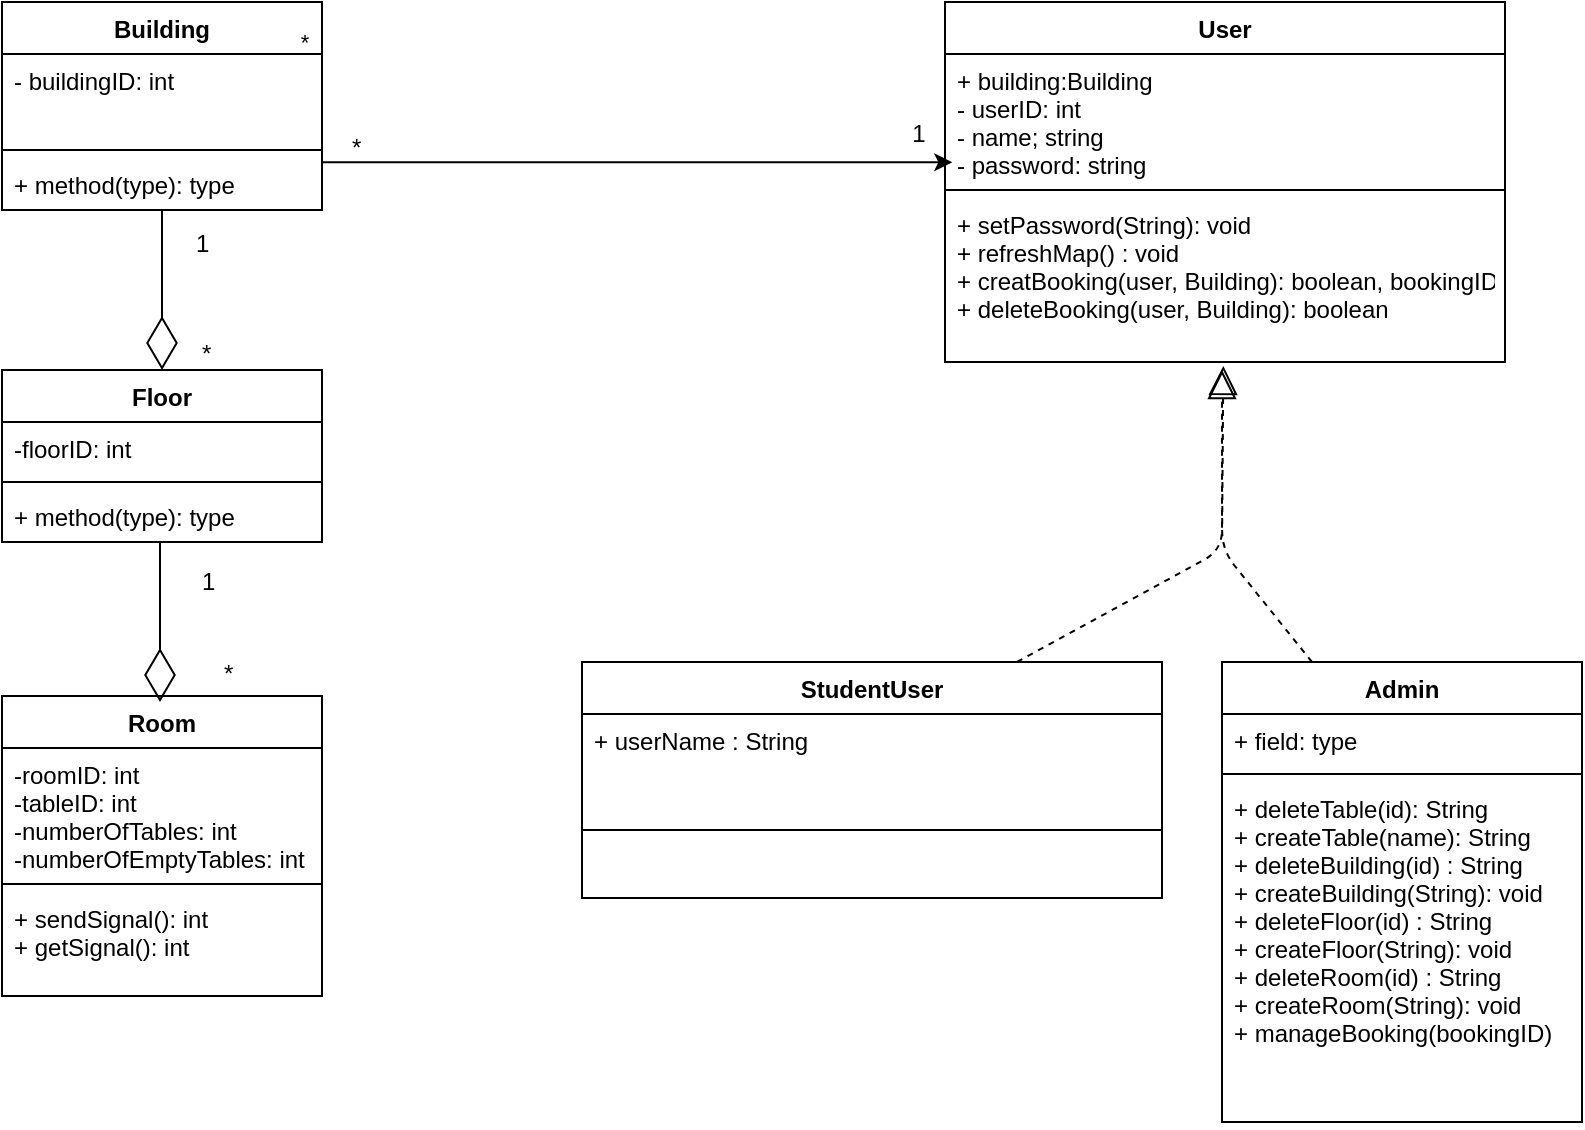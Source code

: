<mxfile version="10.5.8" type="github"><diagram id="rTUIbsL52zfI17CwxYy-" name="Page-1"><mxGraphModel dx="862" dy="416" grid="1" gridSize="10" guides="1" tooltips="1" connect="1" arrows="1" fold="1" page="1" pageScale="1" pageWidth="827" pageHeight="1169" math="0" shadow="0"><root><mxCell id="0"/><mxCell id="1" parent="0"/><mxCell id="a0J-lWOoTGamnd43DU0Q-1" value="Building" style="swimlane;fontStyle=1;align=center;verticalAlign=top;childLayout=stackLayout;horizontal=1;startSize=26;horizontalStack=0;resizeParent=1;resizeParentMax=0;resizeLast=0;collapsible=1;marginBottom=0;labelBackgroundColor=none;" parent="1" vertex="1"><mxGeometry x="20" y="16" width="160" height="104" as="geometry"/></mxCell><mxCell id="a0J-lWOoTGamnd43DU0Q-2" value="- buildingID: int&#10;" style="text;strokeColor=none;fillColor=none;align=left;verticalAlign=top;spacingLeft=4;spacingRight=4;overflow=hidden;rotatable=0;points=[[0,0.5],[1,0.5]];portConstraint=eastwest;labelBackgroundColor=none;" parent="a0J-lWOoTGamnd43DU0Q-1" vertex="1"><mxGeometry y="26" width="160" height="44" as="geometry"/></mxCell><mxCell id="a0J-lWOoTGamnd43DU0Q-3" value="" style="line;strokeWidth=1;fillColor=none;align=left;verticalAlign=middle;spacingTop=-1;spacingLeft=3;spacingRight=3;rotatable=0;labelPosition=right;points=[];portConstraint=eastwest;labelBackgroundColor=none;" parent="a0J-lWOoTGamnd43DU0Q-1" vertex="1"><mxGeometry y="70" width="160" height="8" as="geometry"/></mxCell><mxCell id="a0J-lWOoTGamnd43DU0Q-4" value="+ method(type): type" style="text;strokeColor=none;fillColor=none;align=left;verticalAlign=top;spacingLeft=4;spacingRight=4;overflow=hidden;rotatable=0;points=[[0,0.5],[1,0.5]];portConstraint=eastwest;labelBackgroundColor=none;" parent="a0J-lWOoTGamnd43DU0Q-1" vertex="1"><mxGeometry y="78" width="160" height="26" as="geometry"/></mxCell><mxCell id="a0J-lWOoTGamnd43DU0Q-5" value="Room&#10;&#10;" style="swimlane;fontStyle=1;align=center;verticalAlign=top;childLayout=stackLayout;horizontal=1;startSize=26;horizontalStack=0;resizeParent=1;resizeParentMax=0;resizeLast=0;collapsible=1;marginBottom=0;labelBackgroundColor=none;" parent="1" vertex="1"><mxGeometry x="20" y="363" width="160" height="150" as="geometry"/></mxCell><mxCell id="a0J-lWOoTGamnd43DU0Q-6" value="-roomID: int&#10;-tableID: int&#10;-numberOfTables: int&#10;-numberOfEmptyTables: int" style="text;strokeColor=none;fillColor=none;align=left;verticalAlign=top;spacingLeft=4;spacingRight=4;overflow=hidden;rotatable=0;points=[[0,0.5],[1,0.5]];portConstraint=eastwest;labelBackgroundColor=none;" parent="a0J-lWOoTGamnd43DU0Q-5" vertex="1"><mxGeometry y="26" width="160" height="64" as="geometry"/></mxCell><mxCell id="a0J-lWOoTGamnd43DU0Q-7" value="" style="line;strokeWidth=1;fillColor=none;align=left;verticalAlign=middle;spacingTop=-1;spacingLeft=3;spacingRight=3;rotatable=0;labelPosition=right;points=[];portConstraint=eastwest;labelBackgroundColor=none;" parent="a0J-lWOoTGamnd43DU0Q-5" vertex="1"><mxGeometry y="90" width="160" height="8" as="geometry"/></mxCell><mxCell id="a0J-lWOoTGamnd43DU0Q-8" value="+ sendSignal(): int&#10;+ getSignal(): int&#10;&#10;" style="text;strokeColor=none;fillColor=none;align=left;verticalAlign=top;spacingLeft=4;spacingRight=4;overflow=hidden;rotatable=0;points=[[0,0.5],[1,0.5]];portConstraint=eastwest;labelBackgroundColor=none;" parent="a0J-lWOoTGamnd43DU0Q-5" vertex="1"><mxGeometry y="98" width="160" height="52" as="geometry"/></mxCell><mxCell id="a0J-lWOoTGamnd43DU0Q-9" value="" style="endArrow=diamondThin;endFill=0;endSize=24;html=1;exitX=0.5;exitY=1;exitDx=0;exitDy=0;exitPerimeter=0;labelBackgroundColor=none;" parent="1" source="a0J-lWOoTGamnd43DU0Q-4" edge="1"><mxGeometry width="160" relative="1" as="geometry"><mxPoint x="100" y="130" as="sourcePoint"/><mxPoint x="100" y="200" as="targetPoint"/></mxGeometry></mxCell><mxCell id="a0J-lWOoTGamnd43DU0Q-10" value="Floor" style="swimlane;fontStyle=1;align=center;verticalAlign=top;childLayout=stackLayout;horizontal=1;startSize=26;horizontalStack=0;resizeParent=1;resizeParentMax=0;resizeLast=0;collapsible=1;marginBottom=0;labelBackgroundColor=none;" parent="1" vertex="1"><mxGeometry x="20" y="200" width="160" height="86" as="geometry"/></mxCell><mxCell id="a0J-lWOoTGamnd43DU0Q-11" value="-floorID: int&#10;&#10;" style="text;strokeColor=none;fillColor=none;align=left;verticalAlign=top;spacingLeft=4;spacingRight=4;overflow=hidden;rotatable=0;points=[[0,0.5],[1,0.5]];portConstraint=eastwest;labelBackgroundColor=none;" parent="a0J-lWOoTGamnd43DU0Q-10" vertex="1"><mxGeometry y="26" width="160" height="26" as="geometry"/></mxCell><mxCell id="a0J-lWOoTGamnd43DU0Q-12" value="" style="line;strokeWidth=1;fillColor=none;align=left;verticalAlign=middle;spacingTop=-1;spacingLeft=3;spacingRight=3;rotatable=0;labelPosition=right;points=[];portConstraint=eastwest;labelBackgroundColor=none;" parent="a0J-lWOoTGamnd43DU0Q-10" vertex="1"><mxGeometry y="52" width="160" height="8" as="geometry"/></mxCell><mxCell id="a0J-lWOoTGamnd43DU0Q-13" value="+ method(type): type" style="text;strokeColor=none;fillColor=none;align=left;verticalAlign=top;spacingLeft=4;spacingRight=4;overflow=hidden;rotatable=0;points=[[0,0.5],[1,0.5]];portConstraint=eastwest;labelBackgroundColor=none;" parent="a0J-lWOoTGamnd43DU0Q-10" vertex="1"><mxGeometry y="60" width="160" height="26" as="geometry"/></mxCell><mxCell id="a0J-lWOoTGamnd43DU0Q-14" value="" style="endArrow=diamondThin;endFill=0;endSize=24;html=1;exitX=0.5;exitY=1;exitDx=0;exitDy=0;exitPerimeter=0;labelBackgroundColor=none;" parent="1" edge="1"><mxGeometry width="160" relative="1" as="geometry"><mxPoint x="99" y="286" as="sourcePoint"/><mxPoint x="99" y="366" as="targetPoint"/></mxGeometry></mxCell><mxCell id="a0J-lWOoTGamnd43DU0Q-15" value="User&#10;&#10;" style="swimlane;fontStyle=1;align=center;verticalAlign=top;childLayout=stackLayout;horizontal=1;startSize=26;horizontalStack=0;resizeParent=1;resizeParentMax=0;resizeLast=0;collapsible=1;marginBottom=0;labelBackgroundColor=none;" parent="1" vertex="1"><mxGeometry x="491.5" y="16" width="280" height="180" as="geometry"/></mxCell><mxCell id="a0J-lWOoTGamnd43DU0Q-16" value="+ building:Building&#10;- userID: int&#10;- name; string&#10;- password: string&#10;" style="text;strokeColor=none;fillColor=none;align=left;verticalAlign=top;spacingLeft=4;spacingRight=4;overflow=hidden;rotatable=0;points=[[0,0.5],[1,0.5]];portConstraint=eastwest;labelBackgroundColor=none;" parent="a0J-lWOoTGamnd43DU0Q-15" vertex="1"><mxGeometry y="26" width="280" height="64" as="geometry"/></mxCell><mxCell id="a0J-lWOoTGamnd43DU0Q-17" value="" style="line;strokeWidth=1;fillColor=none;align=left;verticalAlign=middle;spacingTop=-1;spacingLeft=3;spacingRight=3;rotatable=0;labelPosition=right;points=[];portConstraint=eastwest;labelBackgroundColor=none;" parent="a0J-lWOoTGamnd43DU0Q-15" vertex="1"><mxGeometry y="90" width="280" height="8" as="geometry"/></mxCell><mxCell id="a0J-lWOoTGamnd43DU0Q-18" value="+ setPassword(String): void&#10;+ refreshMap() : void&#10;+ creatBooking(user, Building): boolean, bookingID&#10;+ deleteBooking(user, Building): boolean&#10;&#10;" style="text;strokeColor=none;fillColor=none;align=left;verticalAlign=top;spacingLeft=4;spacingRight=4;overflow=hidden;rotatable=0;points=[[0,0.5],[1,0.5]];portConstraint=eastwest;labelBackgroundColor=none;" parent="a0J-lWOoTGamnd43DU0Q-15" vertex="1"><mxGeometry y="98" width="280" height="82" as="geometry"/></mxCell><mxCell id="a0J-lWOoTGamnd43DU0Q-19" value="Admin&#10;" style="swimlane;fontStyle=1;align=center;verticalAlign=top;childLayout=stackLayout;horizontal=1;startSize=26;horizontalStack=0;resizeParent=1;resizeParentMax=0;resizeLast=0;collapsible=1;marginBottom=0;labelBackgroundColor=none;" parent="1" vertex="1"><mxGeometry x="630" y="346" width="180" height="230" as="geometry"/></mxCell><mxCell id="a0J-lWOoTGamnd43DU0Q-20" value="+ field: type" style="text;strokeColor=none;fillColor=none;align=left;verticalAlign=top;spacingLeft=4;spacingRight=4;overflow=hidden;rotatable=0;points=[[0,0.5],[1,0.5]];portConstraint=eastwest;labelBackgroundColor=none;" parent="a0J-lWOoTGamnd43DU0Q-19" vertex="1"><mxGeometry y="26" width="180" height="26" as="geometry"/></mxCell><mxCell id="a0J-lWOoTGamnd43DU0Q-21" value="" style="line;strokeWidth=1;fillColor=none;align=left;verticalAlign=middle;spacingTop=-1;spacingLeft=3;spacingRight=3;rotatable=0;labelPosition=right;points=[];portConstraint=eastwest;labelBackgroundColor=none;" parent="a0J-lWOoTGamnd43DU0Q-19" vertex="1"><mxGeometry y="52" width="180" height="8" as="geometry"/></mxCell><mxCell id="a0J-lWOoTGamnd43DU0Q-22" value="+ deleteTable(id): String&#10;+ createTable(name): String&#10;+ deleteBuilding(id) : String&#10;+ createBuilding(String): void&#10;+ deleteFloor(id) : String&#10;+ createFloor(String): void&#10;+ deleteRoom(id) : String&#10;+ createRoom(String): void&#10;+ manageBooking(bookingID)&#10;&#10;" style="text;strokeColor=none;fillColor=none;align=left;verticalAlign=top;spacingLeft=4;spacingRight=4;overflow=hidden;rotatable=0;points=[[0,0.5],[1,0.5]];portConstraint=eastwest;labelBackgroundColor=none;" parent="a0J-lWOoTGamnd43DU0Q-19" vertex="1"><mxGeometry y="60" width="180" height="170" as="geometry"/></mxCell><mxCell id="a0J-lWOoTGamnd43DU0Q-23" value="StudentUser&#10;" style="swimlane;fontStyle=1;align=center;verticalAlign=top;childLayout=stackLayout;horizontal=1;startSize=26;horizontalStack=0;resizeParent=1;resizeParentMax=0;resizeLast=0;collapsible=1;marginBottom=0;labelBackgroundColor=none;" parent="1" vertex="1"><mxGeometry x="310" y="346" width="290" height="118" as="geometry"/></mxCell><mxCell id="a0J-lWOoTGamnd43DU0Q-24" value="+ userName : String" style="text;strokeColor=none;fillColor=none;align=left;verticalAlign=top;spacingLeft=4;spacingRight=4;overflow=hidden;rotatable=0;points=[[0,0.5],[1,0.5]];portConstraint=eastwest;labelBackgroundColor=none;" parent="a0J-lWOoTGamnd43DU0Q-23" vertex="1"><mxGeometry y="26" width="290" height="24" as="geometry"/></mxCell><mxCell id="a0J-lWOoTGamnd43DU0Q-25" value="" style="line;strokeWidth=1;fillColor=none;align=left;verticalAlign=middle;spacingTop=-1;spacingLeft=3;spacingRight=3;rotatable=0;labelPosition=right;points=[];portConstraint=eastwest;labelBackgroundColor=none;" parent="a0J-lWOoTGamnd43DU0Q-23" vertex="1"><mxGeometry y="50" width="290" height="68" as="geometry"/></mxCell><mxCell id="a0J-lWOoTGamnd43DU0Q-30" value="" style="endArrow=block;dashed=1;endFill=0;endSize=12;html=1;exitX=0.75;exitY=0;exitDx=0;exitDy=0;labelBackgroundColor=none;" parent="1" source="a0J-lWOoTGamnd43DU0Q-23" edge="1"><mxGeometry width="160" relative="1" as="geometry"><mxPoint x="290" y="424" as="sourcePoint"/><mxPoint x="630" y="200" as="targetPoint"/><Array as="points"><mxPoint x="630" y="290"/></Array></mxGeometry></mxCell><mxCell id="a0J-lWOoTGamnd43DU0Q-31" value="" style="endArrow=block;dashed=1;endFill=0;endSize=12;html=1;exitX=0.25;exitY=0;exitDx=0;exitDy=0;labelBackgroundColor=none;entryX=0.497;entryY=1.024;entryDx=0;entryDy=0;entryPerimeter=0;" parent="1" source="a0J-lWOoTGamnd43DU0Q-19" edge="1" target="a0J-lWOoTGamnd43DU0Q-18"><mxGeometry width="160" relative="1" as="geometry"><mxPoint x="570" y="238" as="sourcePoint"/><mxPoint x="630" y="270" as="targetPoint"/><Array as="points"><mxPoint x="630" y="290"/></Array></mxGeometry></mxCell><mxCell id="a0J-lWOoTGamnd43DU0Q-32" value="*" style="edgeStyle=orthogonalEdgeStyle;rounded=0;orthogonalLoop=1;jettySize=auto;html=1;exitX=1;exitY=0.5;exitDx=0;exitDy=0;entryX=0.013;entryY=0.846;entryDx=0;entryDy=0;entryPerimeter=0;labelBackgroundColor=none;" parent="1" source="a0J-lWOoTGamnd43DU0Q-2" target="a0J-lWOoTGamnd43DU0Q-16" edge="1"><mxGeometry x="-0.959" y="-19" relative="1" as="geometry"><Array as="points"><mxPoint x="180" y="97"/></Array><mxPoint x="10" y="-35" as="offset"/></mxGeometry></mxCell><mxCell id="a0J-lWOoTGamnd43DU0Q-33" value="1" style="text;html=1;resizable=0;points=[];align=center;verticalAlign=middle;labelBackgroundColor=none;" parent="a0J-lWOoTGamnd43DU0Q-32" vertex="1" connectable="0"><mxGeometry x="0.774" relative="1" as="geometry"><mxPoint x="22" y="-14" as="offset"/></mxGeometry></mxCell><mxCell id="dLLqgZWTxSUkQOyX7BMY-3" value="*" style="text;html=1;resizable=0;points=[];autosize=1;align=left;verticalAlign=top;spacingTop=-4;" vertex="1" parent="1"><mxGeometry x="193" y="79" width="20" height="20" as="geometry"/></mxCell><mxCell id="dLLqgZWTxSUkQOyX7BMY-4" value="1" style="text;html=1;resizable=0;points=[];autosize=1;align=left;verticalAlign=top;spacingTop=-4;" vertex="1" parent="1"><mxGeometry x="115" y="127" width="20" height="20" as="geometry"/></mxCell><mxCell id="dLLqgZWTxSUkQOyX7BMY-5" value="*" style="text;html=1;resizable=0;points=[];autosize=1;align=left;verticalAlign=top;spacingTop=-4;" vertex="1" parent="1"><mxGeometry x="118" y="182" width="20" height="20" as="geometry"/></mxCell><mxCell id="dLLqgZWTxSUkQOyX7BMY-6" value="1" style="text;html=1;resizable=0;points=[];autosize=1;align=left;verticalAlign=top;spacingTop=-4;" vertex="1" parent="1"><mxGeometry x="118" y="296" width="20" height="20" as="geometry"/></mxCell><mxCell id="dLLqgZWTxSUkQOyX7BMY-7" value="*" style="text;html=1;resizable=0;points=[];autosize=1;align=left;verticalAlign=top;spacingTop=-4;" vertex="1" parent="1"><mxGeometry x="129" y="342" width="20" height="20" as="geometry"/></mxCell></root></mxGraphModel></diagram></mxfile>
